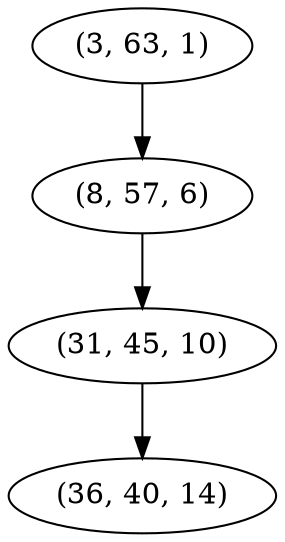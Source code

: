 digraph tree {
    "(3, 63, 1)";
    "(8, 57, 6)";
    "(31, 45, 10)";
    "(36, 40, 14)";
    "(3, 63, 1)" -> "(8, 57, 6)";
    "(8, 57, 6)" -> "(31, 45, 10)";
    "(31, 45, 10)" -> "(36, 40, 14)";
}
